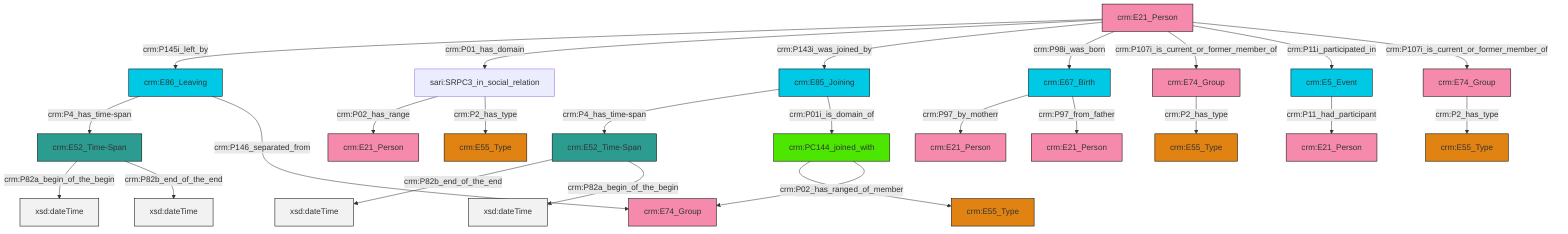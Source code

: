graph TD
classDef Literal fill:#f2f2f2,stroke:#000000;
classDef CRM_Entity fill:#FFFFFF,stroke:#000000;
classDef Temporal_Entity fill:#00C9E6, stroke:#000000;
classDef Type fill:#E18312, stroke:#000000;
classDef Time-Span fill:#2C9C91, stroke:#000000;
classDef Appellation fill:#FFEB7F, stroke:#000000;
classDef Place fill:#008836, stroke:#000000;
classDef Persistent_Item fill:#B266B2, stroke:#000000;
classDef Conceptual_Object fill:#FFD700, stroke:#000000;
classDef Physical_Thing fill:#D2B48C, stroke:#000000;
classDef Actor fill:#f58aad, stroke:#000000;
classDef PC_Classes fill:#4ce600, stroke:#000000;
classDef Multi fill:#cccccc,stroke:#000000;

8["crm:E85_Joining"]:::Temporal_Entity -->|crm:P4_has_time-span| 9["crm:E52_Time-Span"]:::Time-Span
9["crm:E52_Time-Span"]:::Time-Span -->|crm:P82b_end_of_the_end| 15[xsd:dateTime]:::Literal
2["crm:PC144_joined_with"]:::PC_Classes -->|crm:P144_1_kind_of_member| 12["crm:E55_Type"]:::Type
16["crm:E86_Leaving"]:::Temporal_Entity -->|crm:P4_has_time-span| 17["crm:E52_Time-Span"]:::Time-Span
9["crm:E52_Time-Span"]:::Time-Span -->|crm:P82a_begin_of_the_begin| 18[xsd:dateTime]:::Literal
23["crm:E21_Person"]:::Actor -->|crm:P145i_left_by| 16["crm:E86_Leaving"]:::Temporal_Entity
30["sari:SRPC3_in_social_relation"]:::Default -->|crm:P02_has_range| 31["crm:E21_Person"]:::Actor
23["crm:E21_Person"]:::Actor -->|crm:P01_has_domain| 30["sari:SRPC3_in_social_relation"]:::Default
23["crm:E21_Person"]:::Actor -->|crm:P143i_was_joined_by| 8["crm:E85_Joining"]:::Temporal_Entity
35["crm:E67_Birth"]:::Temporal_Entity -->|crm:P97_by_motherr| 0["crm:E21_Person"]:::Actor
23["crm:E21_Person"]:::Actor -->|crm:P98i_was_born| 35["crm:E67_Birth"]:::Temporal_Entity
30["sari:SRPC3_in_social_relation"]:::Default -->|crm:P2_has_type| 28["crm:E55_Type"]:::Type
36["crm:E74_Group"]:::Actor -->|crm:P2_has_type| 10["crm:E55_Type"]:::Type
23["crm:E21_Person"]:::Actor -->|crm:P107i_is_current_or_former_member_of| 21["crm:E74_Group"]:::Actor
16["crm:E86_Leaving"]:::Temporal_Entity -->|crm:P146_separated_from| 32["crm:E74_Group"]:::Actor
21["crm:E74_Group"]:::Actor -->|crm:P2_has_type| 19["crm:E55_Type"]:::Type
25["crm:E5_Event"]:::Temporal_Entity -->|crm:P11_had_participant| 6["crm:E21_Person"]:::Actor
8["crm:E85_Joining"]:::Temporal_Entity -->|crm:P01i_is_domain_of| 2["crm:PC144_joined_with"]:::PC_Classes
23["crm:E21_Person"]:::Actor -->|crm:P11i_participated_in| 25["crm:E5_Event"]:::Temporal_Entity
17["crm:E52_Time-Span"]:::Time-Span -->|crm:P82a_begin_of_the_begin| 42[xsd:dateTime]:::Literal
2["crm:PC144_joined_with"]:::PC_Classes -->|crm:P02_has_range| 32["crm:E74_Group"]:::Actor
17["crm:E52_Time-Span"]:::Time-Span -->|crm:P82b_end_of_the_end| 44[xsd:dateTime]:::Literal
35["crm:E67_Birth"]:::Temporal_Entity -->|crm:P97_from_father| 4["crm:E21_Person"]:::Actor
23["crm:E21_Person"]:::Actor -->|crm:P107i_is_current_or_former_member_of| 36["crm:E74_Group"]:::Actor
